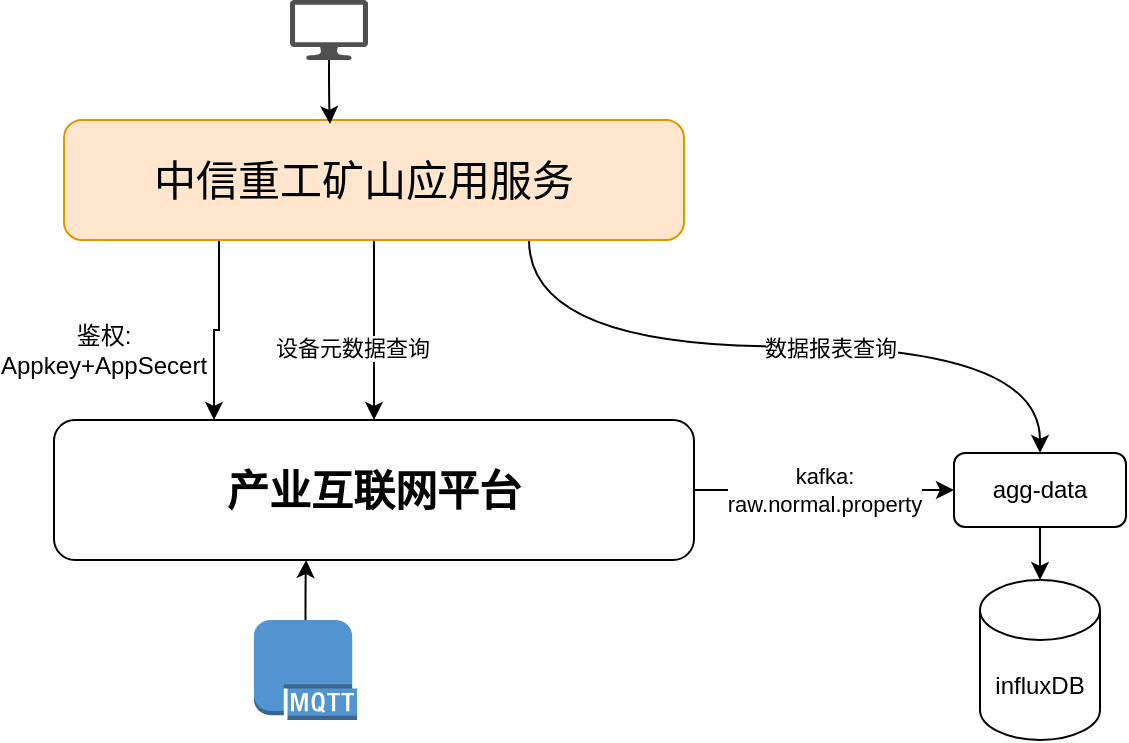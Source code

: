 <mxfile version="15.2.1" type="github">
  <diagram id="Nlw4wLnRBFVCYXzq9tkJ" name="第 1 页">
    <mxGraphModel dx="942" dy="586" grid="1" gridSize="10" guides="1" tooltips="1" connect="1" arrows="1" fold="1" page="1" pageScale="1" pageWidth="827" pageHeight="1169" math="0" shadow="0">
      <root>
        <mxCell id="0" />
        <mxCell id="1" parent="0" />
        <mxCell id="Ose5tQMHw2iFu_p4NDMx-14" style="edgeStyle=orthogonalEdgeStyle;orthogonalLoop=1;jettySize=auto;html=1;exitX=0.75;exitY=1;exitDx=0;exitDy=0;entryX=0.5;entryY=0;entryDx=0;entryDy=0;curved=1;" parent="1" source="Ose5tQMHw2iFu_p4NDMx-1" target="Ose5tQMHw2iFu_p4NDMx-6" edge="1">
          <mxGeometry relative="1" as="geometry" />
        </mxCell>
        <mxCell id="Ose5tQMHw2iFu_p4NDMx-17" value="数据报表查询" style="edgeLabel;html=1;align=center;verticalAlign=middle;resizable=0;points=[];rounded=1;" parent="Ose5tQMHw2iFu_p4NDMx-14" vertex="1" connectable="0">
          <mxGeometry x="0.122" relative="1" as="geometry">
            <mxPoint as="offset" />
          </mxGeometry>
        </mxCell>
        <mxCell id="Ose5tQMHw2iFu_p4NDMx-16" style="edgeStyle=orthogonalEdgeStyle;orthogonalLoop=1;jettySize=auto;html=1;exitX=0.5;exitY=1;exitDx=0;exitDy=0;entryX=0.5;entryY=0;entryDx=0;entryDy=0;curved=1;" parent="1" source="Ose5tQMHw2iFu_p4NDMx-1" target="Ose5tQMHw2iFu_p4NDMx-3" edge="1">
          <mxGeometry relative="1" as="geometry" />
        </mxCell>
        <mxCell id="Ose5tQMHw2iFu_p4NDMx-18" value="设备元数据查询" style="edgeLabel;html=1;align=center;verticalAlign=middle;resizable=0;points=[];rounded=1;" parent="Ose5tQMHw2iFu_p4NDMx-16" vertex="1" connectable="0">
          <mxGeometry x="0.2" relative="1" as="geometry">
            <mxPoint x="-11.5" as="offset" />
          </mxGeometry>
        </mxCell>
        <mxCell id="OQqOF-rOdcwVS93k52Ae-1" style="edgeStyle=orthogonalEdgeStyle;rounded=0;orthogonalLoop=1;jettySize=auto;html=1;exitX=0.25;exitY=1;exitDx=0;exitDy=0;entryX=0.25;entryY=0;entryDx=0;entryDy=0;fontSize=21;" edge="1" parent="1" source="Ose5tQMHw2iFu_p4NDMx-1" target="Ose5tQMHw2iFu_p4NDMx-3">
          <mxGeometry relative="1" as="geometry" />
        </mxCell>
        <mxCell id="Ose5tQMHw2iFu_p4NDMx-1" value="" style="whiteSpace=wrap;html=1;rounded=1;fillColor=#ffe6cc;strokeColor=#d79b00;" parent="1" vertex="1">
          <mxGeometry x="75" y="90" width="310" height="60" as="geometry" />
        </mxCell>
        <mxCell id="Ose5tQMHw2iFu_p4NDMx-12" value="kafka:&lt;br&gt;raw.normal.property" style="edgeStyle=orthogonalEdgeStyle;orthogonalLoop=1;jettySize=auto;html=1;exitX=1;exitY=0.5;exitDx=0;exitDy=0;entryX=0;entryY=0.5;entryDx=0;entryDy=0;curved=1;" parent="1" source="Ose5tQMHw2iFu_p4NDMx-3" target="Ose5tQMHw2iFu_p4NDMx-6" edge="1">
          <mxGeometry relative="1" as="geometry" />
        </mxCell>
        <mxCell id="Ose5tQMHw2iFu_p4NDMx-3" value="" style="whiteSpace=wrap;html=1;rounded=1;" parent="1" vertex="1">
          <mxGeometry x="70" y="240" width="320" height="70" as="geometry" />
        </mxCell>
        <mxCell id="Ose5tQMHw2iFu_p4NDMx-4" value="中信重工矿山应用服务" style="text;html=1;strokeColor=none;fillColor=none;align=center;verticalAlign=middle;whiteSpace=wrap;rounded=1;fontSize=21;" parent="1" vertex="1">
          <mxGeometry x="80" y="110" width="290" height="20" as="geometry" />
        </mxCell>
        <mxCell id="Ose5tQMHw2iFu_p4NDMx-5" value="&lt;b&gt;&lt;font style=&quot;font-size: 21px&quot;&gt;产业互联网平台&lt;/font&gt;&lt;/b&gt;" style="text;html=1;strokeColor=none;fillColor=none;align=center;verticalAlign=middle;whiteSpace=wrap;rounded=1;" parent="1" vertex="1">
          <mxGeometry x="90" y="260" width="280" height="30" as="geometry" />
        </mxCell>
        <mxCell id="Ose5tQMHw2iFu_p4NDMx-13" style="edgeStyle=orthogonalEdgeStyle;orthogonalLoop=1;jettySize=auto;html=1;exitX=0.5;exitY=1;exitDx=0;exitDy=0;entryX=0.5;entryY=0;entryDx=0;entryDy=0;entryPerimeter=0;curved=1;" parent="1" source="Ose5tQMHw2iFu_p4NDMx-6" target="Ose5tQMHw2iFu_p4NDMx-10" edge="1">
          <mxGeometry relative="1" as="geometry" />
        </mxCell>
        <mxCell id="Ose5tQMHw2iFu_p4NDMx-6" value="agg-data" style="whiteSpace=wrap;html=1;rounded=1;" parent="1" vertex="1">
          <mxGeometry x="520" y="256.5" width="86" height="37" as="geometry" />
        </mxCell>
        <mxCell id="Ose5tQMHw2iFu_p4NDMx-15" style="edgeStyle=orthogonalEdgeStyle;orthogonalLoop=1;jettySize=auto;html=1;entryX=0.394;entryY=1;entryDx=0;entryDy=0;entryPerimeter=0;curved=1;" parent="1" source="Ose5tQMHw2iFu_p4NDMx-8" target="Ose5tQMHw2iFu_p4NDMx-3" edge="1">
          <mxGeometry relative="1" as="geometry" />
        </mxCell>
        <mxCell id="Ose5tQMHw2iFu_p4NDMx-8" value="" style="outlineConnect=0;dashed=0;verticalLabelPosition=bottom;verticalAlign=top;align=center;html=1;shape=mxgraph.aws3.mqtt_protocol;fillColor=#5294CF;gradientColor=none;rounded=1;" parent="1" vertex="1">
          <mxGeometry x="170" y="340" width="51.5" height="50" as="geometry" />
        </mxCell>
        <mxCell id="Ose5tQMHw2iFu_p4NDMx-10" value="influxDB" style="shape=cylinder3;whiteSpace=wrap;html=1;boundedLbl=1;backgroundOutline=1;size=15;rounded=1;" parent="1" vertex="1">
          <mxGeometry x="533" y="320" width="60" height="80" as="geometry" />
        </mxCell>
        <mxCell id="Ose5tQMHw2iFu_p4NDMx-20" value="鉴权:&lt;br&gt;Appkey+AppSecert" style="text;html=1;strokeColor=none;fillColor=none;align=center;verticalAlign=middle;whiteSpace=wrap;rounded=1;" parent="1" vertex="1">
          <mxGeometry x="75" y="190" width="40" height="30" as="geometry" />
        </mxCell>
        <mxCell id="Ose5tQMHw2iFu_p4NDMx-24" style="edgeStyle=orthogonalEdgeStyle;orthogonalLoop=1;jettySize=auto;html=1;entryX=0.429;entryY=0.033;entryDx=0;entryDy=0;entryPerimeter=0;curved=1;" parent="1" source="Ose5tQMHw2iFu_p4NDMx-23" target="Ose5tQMHw2iFu_p4NDMx-1" edge="1">
          <mxGeometry relative="1" as="geometry" />
        </mxCell>
        <mxCell id="Ose5tQMHw2iFu_p4NDMx-23" value="" style="pointerEvents=1;shadow=0;dashed=0;html=1;strokeColor=none;fillColor=#505050;labelPosition=center;verticalLabelPosition=bottom;verticalAlign=top;outlineConnect=0;align=center;shape=mxgraph.office.devices.lcd_monitor;rounded=1;" parent="1" vertex="1">
          <mxGeometry x="188" y="30" width="39" height="30" as="geometry" />
        </mxCell>
      </root>
    </mxGraphModel>
  </diagram>
</mxfile>
